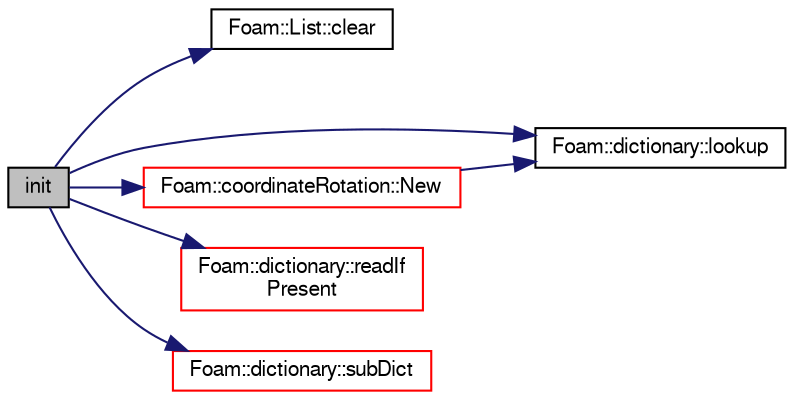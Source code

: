 digraph "init"
{
  bgcolor="transparent";
  edge [fontname="FreeSans",fontsize="10",labelfontname="FreeSans",labelfontsize="10"];
  node [fontname="FreeSans",fontsize="10",shape=record];
  rankdir="LR";
  Node1 [label="init",height=0.2,width=0.4,color="black", fillcolor="grey75", style="filled" fontcolor="black"];
  Node1 -> Node2 [color="midnightblue",fontsize="10",style="solid",fontname="FreeSans"];
  Node2 [label="Foam::List::clear",height=0.2,width=0.4,color="black",URL="$a01325.html#ac8bb3912a3ce86b15842e79d0b421204",tooltip="Clear the list, i.e. set size to zero. "];
  Node1 -> Node3 [color="midnightblue",fontsize="10",style="solid",fontname="FreeSans"];
  Node3 [label="Foam::dictionary::lookup",height=0.2,width=0.4,color="black",URL="$a00502.html#a8baab402d653d6e789f67c57e23a5b59",tooltip="Find and return an entry data stream. "];
  Node1 -> Node4 [color="midnightblue",fontsize="10",style="solid",fontname="FreeSans"];
  Node4 [label="Foam::coordinateRotation::New",height=0.2,width=0.4,color="red",URL="$a00386.html#a61e07101d56902ed773dfea1283ee13f",tooltip="Select constructed from dictionary and objectRegistry. "];
  Node4 -> Node3 [color="midnightblue",fontsize="10",style="solid",fontname="FreeSans"];
  Node1 -> Node5 [color="midnightblue",fontsize="10",style="solid",fontname="FreeSans"];
  Node5 [label="Foam::dictionary::readIf\lPresent",height=0.2,width=0.4,color="red",URL="$a00502.html#ac3502a72e9d1a84f63c4919b78595cd4",tooltip="Find an entry if present, and assign to T. "];
  Node1 -> Node6 [color="midnightblue",fontsize="10",style="solid",fontname="FreeSans"];
  Node6 [label="Foam::dictionary::subDict",height=0.2,width=0.4,color="red",URL="$a00502.html#a42a549aa3e2c88399585b6462f6dbeb3",tooltip="Find and return a sub-dictionary. "];
}
